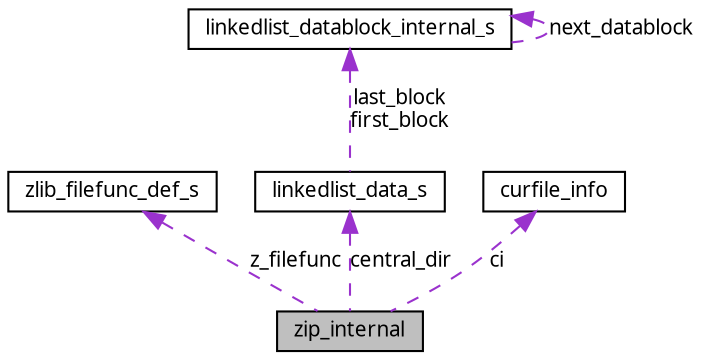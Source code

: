 digraph G
{
  edge [fontname="FreeSans.ttf",fontsize="10",labelfontname="FreeSans.ttf",labelfontsize="10"];
  node [fontname="FreeSans.ttf",fontsize="10",shape=record];
  Node1 [label="zip_internal",height=0.2,width=0.4,color="black", fillcolor="grey75", style="filled" fontcolor="black"];
  Node2 -> Node1 [dir=back,color="darkorchid3",fontsize="10",style="dashed",label="z_filefunc",fontname="FreeSans.ttf"];
  Node2 [label="zlib_filefunc_def_s",height=0.2,width=0.4,color="black", fillcolor="white", style="filled",URL="$structzlib__filefunc__def__s.html"];
  Node3 -> Node1 [dir=back,color="darkorchid3",fontsize="10",style="dashed",label="central_dir",fontname="FreeSans.ttf"];
  Node3 [label="linkedlist_data_s",height=0.2,width=0.4,color="black", fillcolor="white", style="filled",URL="$structlinkedlist__data__s.html"];
  Node4 -> Node3 [dir=back,color="darkorchid3",fontsize="10",style="dashed",label="last_block\nfirst_block",fontname="FreeSans.ttf"];
  Node4 [label="linkedlist_datablock_internal_s",height=0.2,width=0.4,color="black", fillcolor="white", style="filled",URL="$structlinkedlist__datablock__internal__s.html"];
  Node4 -> Node4 [dir=back,color="darkorchid3",fontsize="10",style="dashed",label="next_datablock",fontname="FreeSans.ttf"];
  Node5 -> Node1 [dir=back,color="darkorchid3",fontsize="10",style="dashed",label="ci",fontname="FreeSans.ttf"];
  Node5 [label="curfile_info",height=0.2,width=0.4,color="black", fillcolor="white", style="filled",URL="$structcurfile__info.html"];
}
